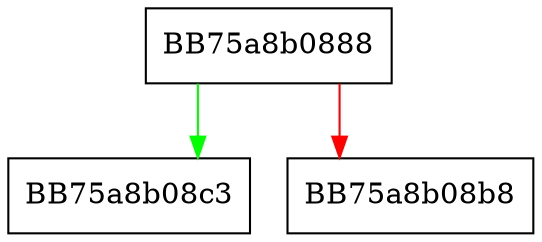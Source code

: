 digraph ConvertDwordToString {
  node [shape="box"];
  graph [splines=ortho];
  BB75a8b0888 -> BB75a8b08c3 [color="green"];
  BB75a8b0888 -> BB75a8b08b8 [color="red"];
}